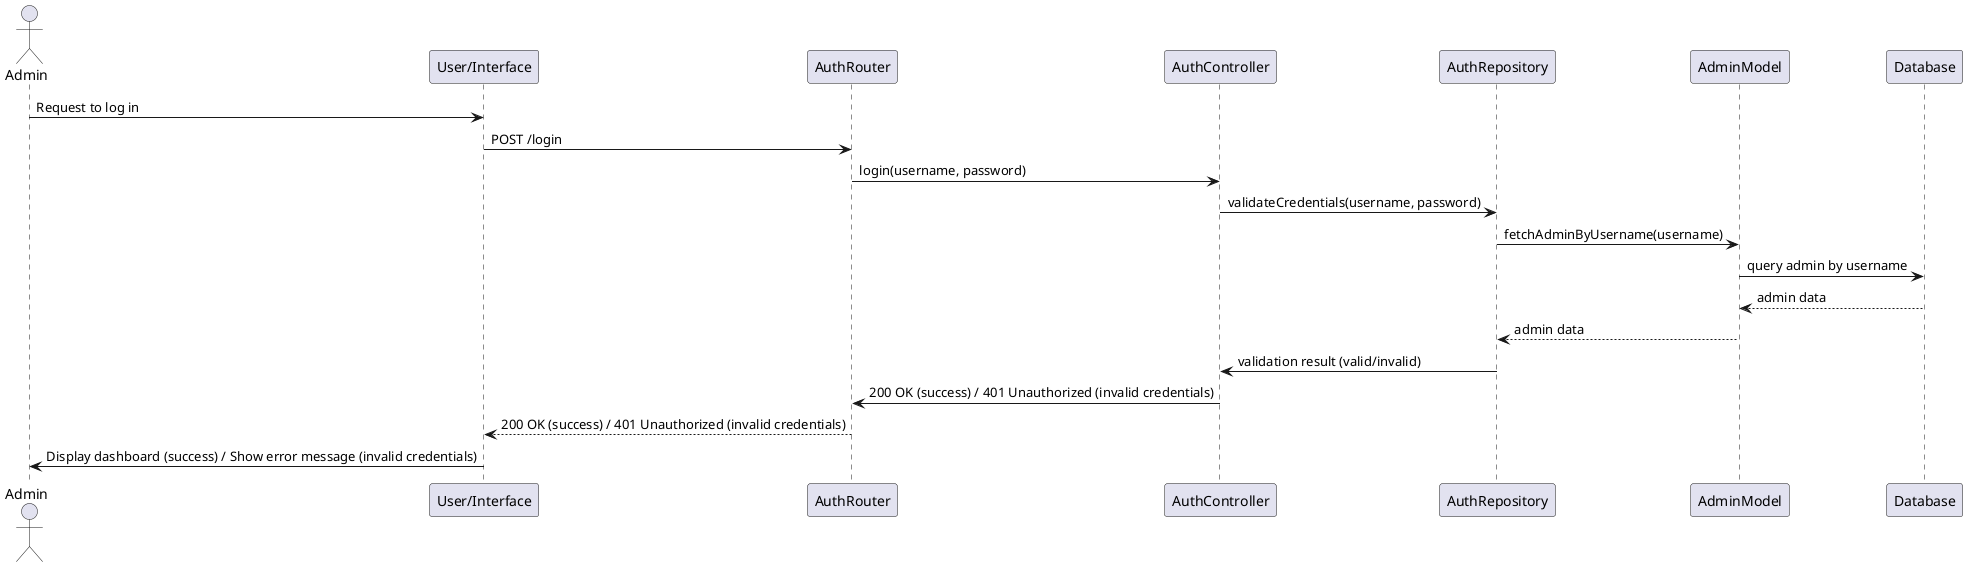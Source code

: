 @startuml
actor Admin
participant "User/Interface" as UI
participant "AuthRouter" as Router
participant "AuthController" as Controller
participant "AuthRepository" as Repository
participant "AdminModel" as AdminModel
participant "Database" as DB

Admin -> UI: Request to log in
UI -> Router: POST /login
Router -> Controller: login(username, password)
Controller -> Repository: validateCredentials(username, password)

Repository -> AdminModel: fetchAdminByUsername(username)
AdminModel -> DB: query admin by username
DB --> AdminModel: admin data
AdminModel --> Repository: admin data

Repository -> Controller: validation result (valid/invalid)
Controller -> Router: 200 OK (success) / 401 Unauthorized (invalid credentials)
Router --> UI: 200 OK (success) / 401 Unauthorized (invalid credentials)

UI -> Admin: Display dashboard (success) / Show error message (invalid credentials)
@enduml

